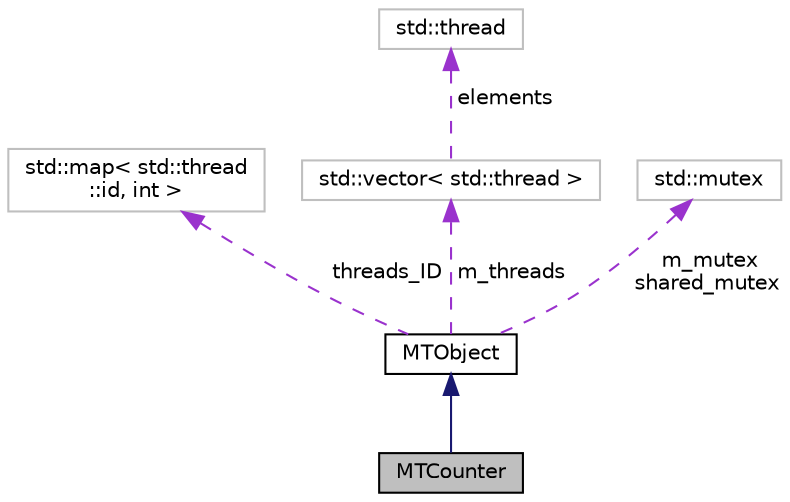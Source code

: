 digraph "MTCounter"
{
 // LATEX_PDF_SIZE
  edge [fontname="Helvetica",fontsize="10",labelfontname="Helvetica",labelfontsize="10"];
  node [fontname="Helvetica",fontsize="10",shape=record];
  Node1 [label="MTCounter",height=0.2,width=0.4,color="black", fillcolor="grey75", style="filled", fontcolor="black",tooltip=" "];
  Node2 -> Node1 [dir="back",color="midnightblue",fontsize="10",style="solid",fontname="Helvetica"];
  Node2 [label="MTObject",height=0.2,width=0.4,color="black", fillcolor="white", style="filled",URL="$class_m_t_object.html",tooltip=" "];
  Node3 -> Node2 [dir="back",color="darkorchid3",fontsize="10",style="dashed",label=" threads_ID" ,fontname="Helvetica"];
  Node3 [label="std::map\< std::thread\l::id, int \>",height=0.2,width=0.4,color="grey75", fillcolor="white", style="filled",tooltip=" "];
  Node4 -> Node2 [dir="back",color="darkorchid3",fontsize="10",style="dashed",label=" m_threads" ,fontname="Helvetica"];
  Node4 [label="std::vector\< std::thread \>",height=0.2,width=0.4,color="grey75", fillcolor="white", style="filled",tooltip=" "];
  Node5 -> Node4 [dir="back",color="darkorchid3",fontsize="10",style="dashed",label=" elements" ,fontname="Helvetica"];
  Node5 [label="std::thread",height=0.2,width=0.4,color="grey75", fillcolor="white", style="filled",tooltip=" "];
  Node6 -> Node2 [dir="back",color="darkorchid3",fontsize="10",style="dashed",label=" m_mutex\nshared_mutex" ,fontname="Helvetica"];
  Node6 [label="std::mutex",height=0.2,width=0.4,color="grey75", fillcolor="white", style="filled",tooltip=" "];
}
